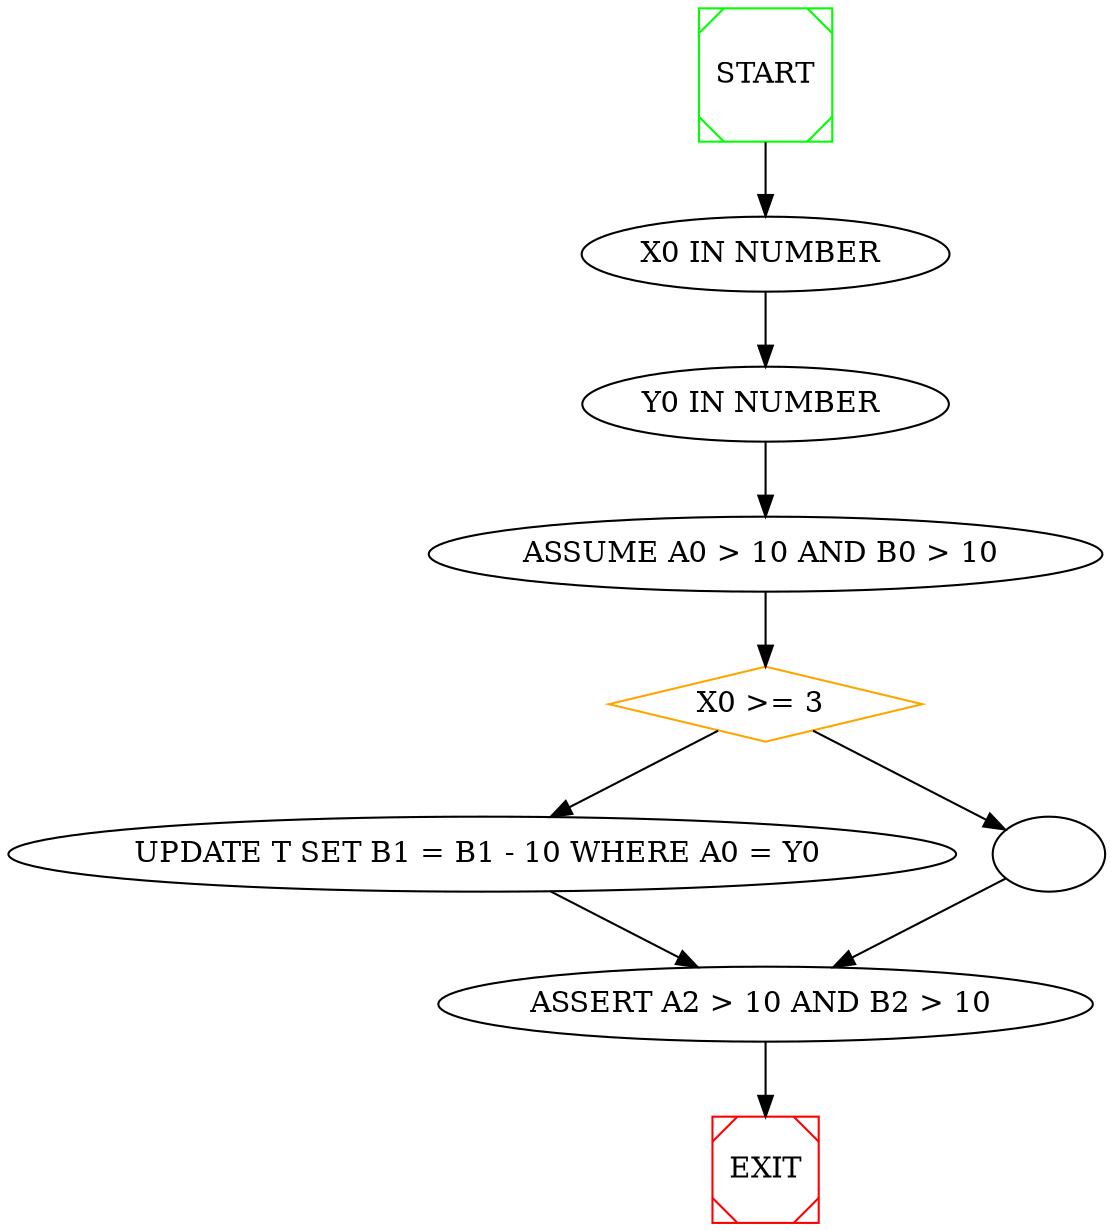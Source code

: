 digraph G {

	
	0[ label=""  ] ;
	
	0 -> 1 ;
	
	1[ label="X0 IN NUMBER "  ] ;
	
	1 -> 2 ;
	
	2[ label="Y0 IN NUMBER "  ] ;
	
	2 -> 3 ;
	
	3[ label="ASSUME A0 > 10 AND B0 > 10 "  ] ;
	
	3 -> 4 ;
	
	4[ label="X0 >= 3 " , color=orange, shape=diamond ] ;
	
	4 -> 5 ;
	4 -> 6 ;
	
	5[ label="UPDATE T SET B1 = B1 - 10 WHERE A0 = Y0 "  ] ;
	
	5 -> 7 ;
	
	6[ label=""  ] ;
	
	6 -> 7 ;
	
	7[ label="ASSERT A2 > 10 AND B2 > 10 "  ] ;
	
	0[ label="START", shape=Msquare, color=green ] ;
	7 -> EXIT ;EXIT[ shape=Msquare, color=red ] ;
	
}